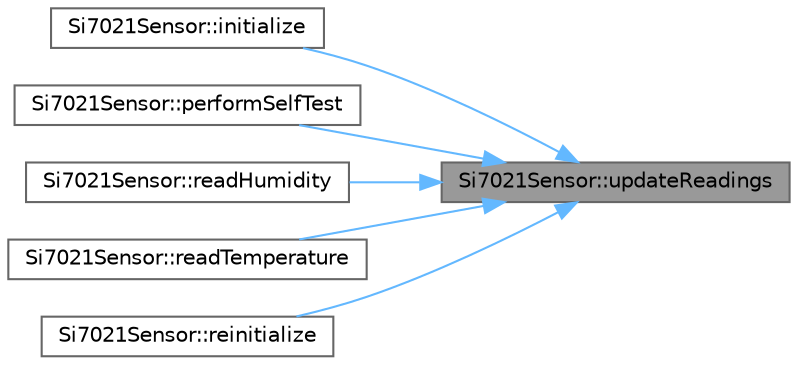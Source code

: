 digraph "Si7021Sensor::updateReadings"
{
 // LATEX_PDF_SIZE
  bgcolor="transparent";
  edge [fontname=Helvetica,fontsize=10,labelfontname=Helvetica,labelfontsize=10];
  node [fontname=Helvetica,fontsize=10,shape=box,height=0.2,width=0.4];
  rankdir="RL";
  Node1 [id="Node000001",label="Si7021Sensor::updateReadings",height=0.2,width=0.4,color="gray40", fillcolor="grey60", style="filled", fontcolor="black",tooltip="Update both temperature and humidity readings from the sensor."];
  Node1 -> Node2 [id="edge1_Node000001_Node000002",dir="back",color="steelblue1",style="solid",tooltip=" "];
  Node2 [id="Node000002",label="Si7021Sensor::initialize",height=0.2,width=0.4,color="grey40", fillcolor="white", style="filled",URL="$class_si7021_sensor.html#a3393cd8564749ba1f0cbe9b94510a477",tooltip="Initialize the sensor hardware."];
  Node1 -> Node3 [id="edge2_Node000001_Node000003",dir="back",color="steelblue1",style="solid",tooltip=" "];
  Node3 [id="Node000003",label="Si7021Sensor::performSelfTest",height=0.2,width=0.4,color="grey40", fillcolor="white", style="filled",URL="$class_si7021_sensor.html#ac632f800d7fc71a7bd0ceace6121593b",tooltip="Perform a self-test to verify the sensor is functioning properly."];
  Node1 -> Node4 [id="edge3_Node000001_Node000004",dir="back",color="steelblue1",style="solid",tooltip=" "];
  Node4 [id="Node000004",label="Si7021Sensor::readHumidity",height=0.2,width=0.4,color="grey40", fillcolor="white", style="filled",URL="$class_si7021_sensor.html#ae544941b2e427ba73227107cf8490835",tooltip="Read the current humidity value from the sensor."];
  Node1 -> Node5 [id="edge4_Node000001_Node000005",dir="back",color="steelblue1",style="solid",tooltip=" "];
  Node5 [id="Node000005",label="Si7021Sensor::readTemperature",height=0.2,width=0.4,color="grey40", fillcolor="white", style="filled",URL="$class_si7021_sensor.html#ad43dbb9a7d78a04b508845e8d806409e",tooltip="Read the current temperature value from the sensor."];
  Node1 -> Node6 [id="edge5_Node000001_Node000006",dir="back",color="steelblue1",style="solid",tooltip=" "];
  Node6 [id="Node000006",label="Si7021Sensor::reinitialize",height=0.2,width=0.4,color="grey40", fillcolor="white", style="filled",URL="$class_si7021_sensor.html#a45521f7c4662efbd81065e96791028fe",tooltip="Re-initialize the sensor after a communication failure."];
}
